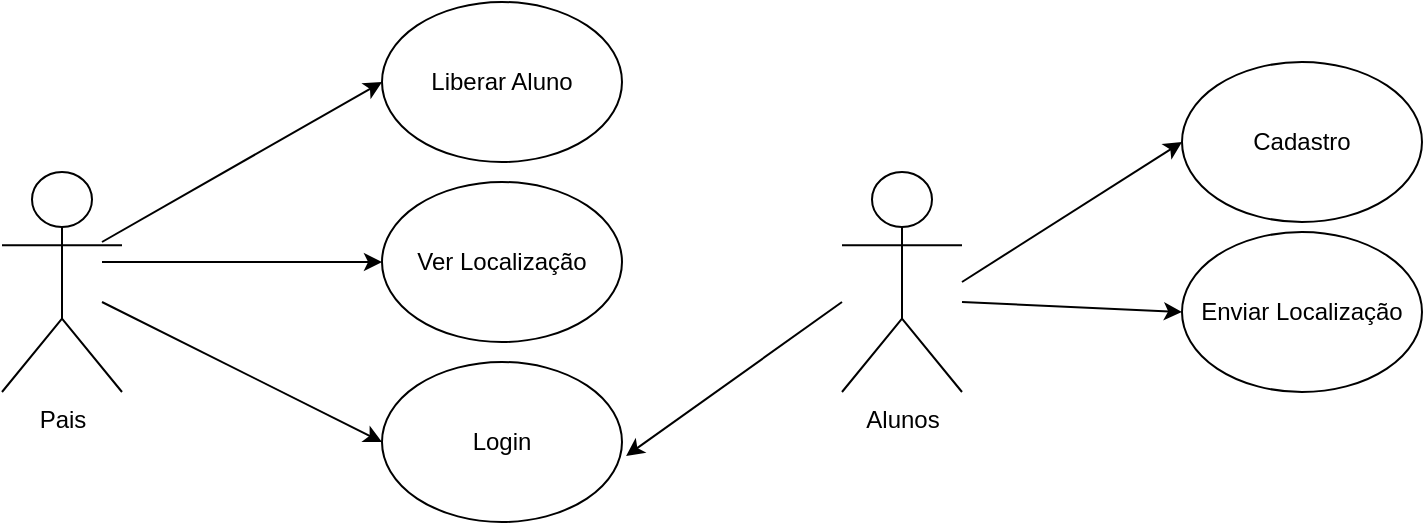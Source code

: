 <mxfile version="12.5.8" type="device"><diagram id="LjpXYy0upmyTwXZ8S2vL" name="Page-1"><mxGraphModel dx="1724" dy="900" grid="1" gridSize="10" guides="1" tooltips="1" connect="1" arrows="1" fold="1" page="1" pageScale="1" pageWidth="827" pageHeight="1169" math="0" shadow="0"><root><mxCell id="0"/><mxCell id="1" parent="0"/><mxCell id="KzHy_sX0LBcLZRw3tZQm-1" value="&lt;font style=&quot;vertical-align: inherit&quot;&gt;&lt;font style=&quot;vertical-align: inherit&quot;&gt;Alunos&lt;br&gt;&lt;/font&gt;&lt;/font&gt;" style="shape=umlActor;verticalLabelPosition=bottom;labelBackgroundColor=#ffffff;verticalAlign=top;html=1;outlineConnect=0;" vertex="1" parent="1"><mxGeometry x="460" y="115" width="60" height="110" as="geometry"/></mxCell><mxCell id="KzHy_sX0LBcLZRw3tZQm-2" value="Ver Localização" style="ellipse;whiteSpace=wrap;html=1;" vertex="1" parent="1"><mxGeometry x="230" y="120" width="120" height="80" as="geometry"/></mxCell><mxCell id="KzHy_sX0LBcLZRw3tZQm-3" value="Login" style="ellipse;whiteSpace=wrap;html=1;" vertex="1" parent="1"><mxGeometry x="230" y="210" width="120" height="80" as="geometry"/></mxCell><mxCell id="KzHy_sX0LBcLZRw3tZQm-4" value="Liberar Aluno" style="ellipse;whiteSpace=wrap;html=1;" vertex="1" parent="1"><mxGeometry x="230" y="30" width="120" height="80" as="geometry"/></mxCell><mxCell id="KzHy_sX0LBcLZRw3tZQm-5" value="" style="endArrow=classic;html=1;entryX=0;entryY=0.5;entryDx=0;entryDy=0;" edge="1" parent="1" target="KzHy_sX0LBcLZRw3tZQm-4"><mxGeometry width="50" height="50" relative="1" as="geometry"><mxPoint x="90" y="150" as="sourcePoint"/><mxPoint x="20" y="220" as="targetPoint"/></mxGeometry></mxCell><mxCell id="KzHy_sX0LBcLZRw3tZQm-8" value="" style="endArrow=classic;html=1;entryX=0;entryY=0.5;entryDx=0;entryDy=0;" edge="1" parent="1" target="KzHy_sX0LBcLZRw3tZQm-2"><mxGeometry width="50" height="50" relative="1" as="geometry"><mxPoint x="90" y="160" as="sourcePoint"/><mxPoint x="210" y="110" as="targetPoint"/></mxGeometry></mxCell><mxCell id="KzHy_sX0LBcLZRw3tZQm-9" value="" style="endArrow=classic;html=1;entryX=0;entryY=0.5;entryDx=0;entryDy=0;" edge="1" parent="1" target="KzHy_sX0LBcLZRw3tZQm-3"><mxGeometry width="50" height="50" relative="1" as="geometry"><mxPoint x="90" y="180" as="sourcePoint"/><mxPoint x="210" y="250" as="targetPoint"/></mxGeometry></mxCell><mxCell id="KzHy_sX0LBcLZRw3tZQm-10" value="&lt;font style=&quot;vertical-align: inherit&quot;&gt;&lt;font style=&quot;vertical-align: inherit&quot;&gt;Pais&lt;br&gt;&lt;br&gt;&lt;/font&gt;&lt;/font&gt;" style="shape=umlActor;verticalLabelPosition=bottom;labelBackgroundColor=#ffffff;verticalAlign=top;html=1;outlineConnect=0;" vertex="1" parent="1"><mxGeometry x="40" y="115" width="60" height="110" as="geometry"/></mxCell><mxCell id="KzHy_sX0LBcLZRw3tZQm-11" value="Cadastro" style="ellipse;whiteSpace=wrap;html=1;" vertex="1" parent="1"><mxGeometry x="630" y="60" width="120" height="80" as="geometry"/></mxCell><mxCell id="KzHy_sX0LBcLZRw3tZQm-13" value="Enviar Localização" style="ellipse;whiteSpace=wrap;html=1;" vertex="1" parent="1"><mxGeometry x="630" y="145" width="120" height="80" as="geometry"/></mxCell><mxCell id="KzHy_sX0LBcLZRw3tZQm-14" value="" style="endArrow=classic;html=1;entryX=1.017;entryY=0.588;entryDx=0;entryDy=0;entryPerimeter=0;" edge="1" parent="1" target="KzHy_sX0LBcLZRw3tZQm-3"><mxGeometry width="50" height="50" relative="1" as="geometry"><mxPoint x="460" y="180" as="sourcePoint"/><mxPoint x="540" y="280" as="targetPoint"/></mxGeometry></mxCell><mxCell id="KzHy_sX0LBcLZRw3tZQm-15" value="" style="endArrow=classic;html=1;entryX=0;entryY=0.5;entryDx=0;entryDy=0;" edge="1" parent="1" target="KzHy_sX0LBcLZRw3tZQm-11"><mxGeometry width="50" height="50" relative="1" as="geometry"><mxPoint x="520" y="170" as="sourcePoint"/><mxPoint x="460.0" y="287.04" as="targetPoint"/></mxGeometry></mxCell><mxCell id="KzHy_sX0LBcLZRw3tZQm-16" value="" style="endArrow=classic;html=1;entryX=0;entryY=0.5;entryDx=0;entryDy=0;" edge="1" parent="1" target="KzHy_sX0LBcLZRw3tZQm-13"><mxGeometry width="50" height="50" relative="1" as="geometry"><mxPoint x="520" y="180" as="sourcePoint"/><mxPoint x="640" y="90" as="targetPoint"/></mxGeometry></mxCell></root></mxGraphModel></diagram></mxfile>